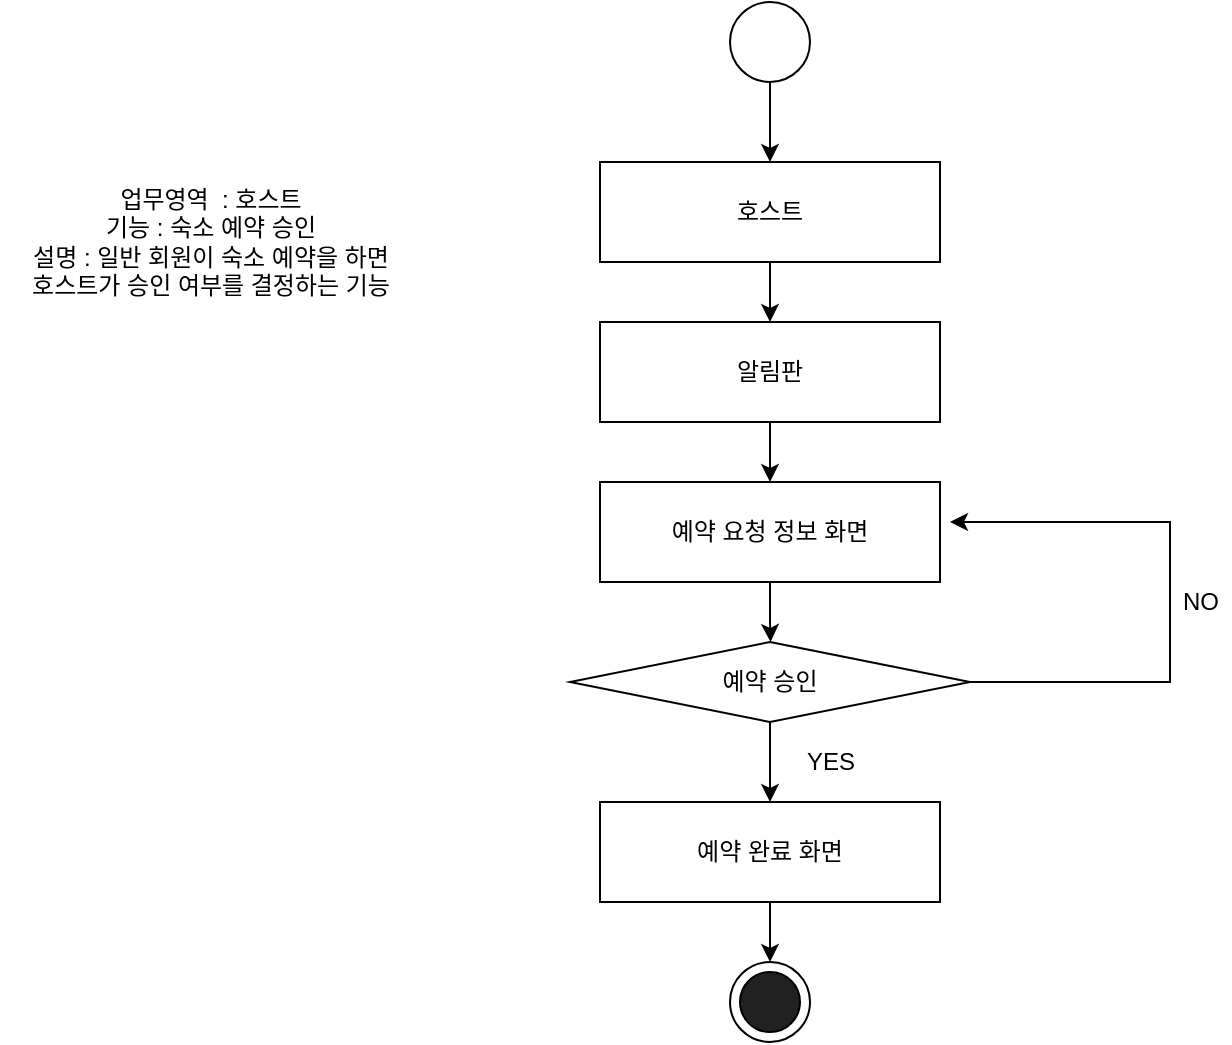 <mxfile version="12.4.3" type="device" pages="1"><diagram id="Oa9L7knZ7J5j9yQcJq86" name="Page-1"><mxGraphModel dx="767" dy="337" grid="1" gridSize="10" guides="1" tooltips="1" connect="1" arrows="1" fold="1" page="1" pageScale="1" pageWidth="827" pageHeight="1169" math="0" shadow="0"><root><mxCell id="0"/><mxCell id="1" parent="0"/><mxCell id="E6Z8HjIN5yPOnwhXo9if-9" value="" style="edgeStyle=orthogonalEdgeStyle;rounded=0;orthogonalLoop=1;jettySize=auto;html=1;" parent="1" source="E6Z8HjIN5yPOnwhXo9if-1" edge="1"><mxGeometry relative="1" as="geometry"><mxPoint x="440" y="100" as="targetPoint"/></mxGeometry></mxCell><mxCell id="E6Z8HjIN5yPOnwhXo9if-1" value="" style="ellipse;whiteSpace=wrap;html=1;aspect=fixed;" parent="1" vertex="1"><mxGeometry x="420" y="20" width="40" height="40" as="geometry"/></mxCell><mxCell id="E6Z8HjIN5yPOnwhXo9if-12" value="" style="edgeStyle=orthogonalEdgeStyle;rounded=0;orthogonalLoop=1;jettySize=auto;html=1;" parent="1" source="E6Z8HjIN5yPOnwhXo9if-10" target="E6Z8HjIN5yPOnwhXo9if-11" edge="1"><mxGeometry relative="1" as="geometry"/></mxCell><mxCell id="E6Z8HjIN5yPOnwhXo9if-10" value="호스트" style="rounded=0;whiteSpace=wrap;html=1;" parent="1" vertex="1"><mxGeometry x="355" y="100" width="170" height="50" as="geometry"/></mxCell><mxCell id="E6Z8HjIN5yPOnwhXo9if-14" value="" style="edgeStyle=orthogonalEdgeStyle;rounded=0;orthogonalLoop=1;jettySize=auto;html=1;" parent="1" source="E6Z8HjIN5yPOnwhXo9if-11" target="E6Z8HjIN5yPOnwhXo9if-13" edge="1"><mxGeometry relative="1" as="geometry"/></mxCell><mxCell id="E6Z8HjIN5yPOnwhXo9if-11" value="알림판" style="rounded=0;whiteSpace=wrap;html=1;" parent="1" vertex="1"><mxGeometry x="355" y="180" width="170" height="50" as="geometry"/></mxCell><mxCell id="E6Z8HjIN5yPOnwhXo9if-16" value="" style="edgeStyle=orthogonalEdgeStyle;rounded=0;orthogonalLoop=1;jettySize=auto;html=1;" parent="1" source="E6Z8HjIN5yPOnwhXo9if-13" edge="1"><mxGeometry relative="1" as="geometry"><mxPoint x="440.286" y="340" as="targetPoint"/></mxGeometry></mxCell><mxCell id="E6Z8HjIN5yPOnwhXo9if-13" value="예약 요청 정보 화면" style="rounded=0;whiteSpace=wrap;html=1;" parent="1" vertex="1"><mxGeometry x="355" y="260" width="170" height="50" as="geometry"/></mxCell><mxCell id="E6Z8HjIN5yPOnwhXo9if-19" value="" style="edgeStyle=orthogonalEdgeStyle;rounded=0;orthogonalLoop=1;jettySize=auto;html=1;" parent="1" source="E6Z8HjIN5yPOnwhXo9if-17" edge="1"><mxGeometry relative="1" as="geometry"><mxPoint x="440" y="420" as="targetPoint"/></mxGeometry></mxCell><mxCell id="E6Z8HjIN5yPOnwhXo9if-26" value="" style="edgeStyle=orthogonalEdgeStyle;rounded=0;orthogonalLoop=1;jettySize=auto;html=1;" parent="1" source="E6Z8HjIN5yPOnwhXo9if-17" edge="1"><mxGeometry relative="1" as="geometry"><mxPoint x="530" y="280" as="targetPoint"/><Array as="points"><mxPoint x="640" y="360"/><mxPoint x="640" y="280"/></Array></mxGeometry></mxCell><mxCell id="E6Z8HjIN5yPOnwhXo9if-17" value="예약 승인" style="rhombus;whiteSpace=wrap;html=1;" parent="1" vertex="1"><mxGeometry x="340" y="340" width="200" height="40" as="geometry"/></mxCell><mxCell id="E6Z8HjIN5yPOnwhXo9if-30" value="" style="edgeStyle=orthogonalEdgeStyle;rounded=0;orthogonalLoop=1;jettySize=auto;html=1;" parent="1" source="E6Z8HjIN5yPOnwhXo9if-21" edge="1"><mxGeometry relative="1" as="geometry"><mxPoint x="440" y="500" as="targetPoint"/></mxGeometry></mxCell><mxCell id="E6Z8HjIN5yPOnwhXo9if-21" value="예약 완료 화면" style="rounded=0;whiteSpace=wrap;html=1;" parent="1" vertex="1"><mxGeometry x="355" y="420" width="170" height="50" as="geometry"/></mxCell><mxCell id="E6Z8HjIN5yPOnwhXo9if-27" value="YES" style="text;html=1;align=center;verticalAlign=middle;resizable=0;points=[];;autosize=1;" parent="1" vertex="1"><mxGeometry x="450" y="390" width="40" height="20" as="geometry"/></mxCell><mxCell id="E6Z8HjIN5yPOnwhXo9if-28" value="NO" style="text;html=1;align=center;verticalAlign=middle;resizable=0;points=[];;autosize=1;" parent="1" vertex="1"><mxGeometry x="640" y="310" width="30" height="20" as="geometry"/></mxCell><mxCell id="E6Z8HjIN5yPOnwhXo9if-31" value="" style="ellipse;whiteSpace=wrap;html=1;aspect=fixed;" parent="1" vertex="1"><mxGeometry x="420" y="500" width="40" height="40" as="geometry"/></mxCell><mxCell id="E6Z8HjIN5yPOnwhXo9if-33" value="" style="ellipse;whiteSpace=wrap;html=1;aspect=fixed;fillColor=#212121;" parent="1" vertex="1"><mxGeometry x="425" y="505" width="30" height="30" as="geometry"/></mxCell><mxCell id="E6Z8HjIN5yPOnwhXo9if-38" value="&lt;div&gt;업무영역&amp;nbsp; : 호스트&lt;/div&gt;&lt;div&gt;기능 : 숙소 예약 승인&lt;/div&gt;&lt;div&gt;설명 : 일반 회원이 숙소 예약을 하면&lt;/div&gt;&lt;div&gt;호스트가 승인 여부를 결정하는 기능&lt;/div&gt;" style="text;html=1;align=center;verticalAlign=middle;resizable=0;points=[];;autosize=1;" parent="1" vertex="1"><mxGeometry x="55" y="110" width="210" height="60" as="geometry"/></mxCell></root></mxGraphModel></diagram></mxfile>